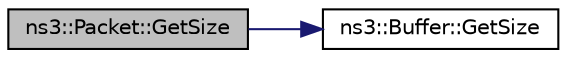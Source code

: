 digraph "ns3::Packet::GetSize"
{
 // LATEX_PDF_SIZE
  edge [fontname="Helvetica",fontsize="10",labelfontname="Helvetica",labelfontsize="10"];
  node [fontname="Helvetica",fontsize="10",shape=record];
  rankdir="LR";
  Node1 [label="ns3::Packet::GetSize",height=0.2,width=0.4,color="black", fillcolor="grey75", style="filled", fontcolor="black",tooltip="Returns the the size in bytes of the packet (including the zero-filled initial payload)."];
  Node1 -> Node2 [color="midnightblue",fontsize="10",style="solid",fontname="Helvetica"];
  Node2 [label="ns3::Buffer::GetSize",height=0.2,width=0.4,color="black", fillcolor="white", style="filled",URL="$classns3_1_1_buffer.html#a60c9172d2b102f8856c81b2126c8b209",tooltip=" "];
}
